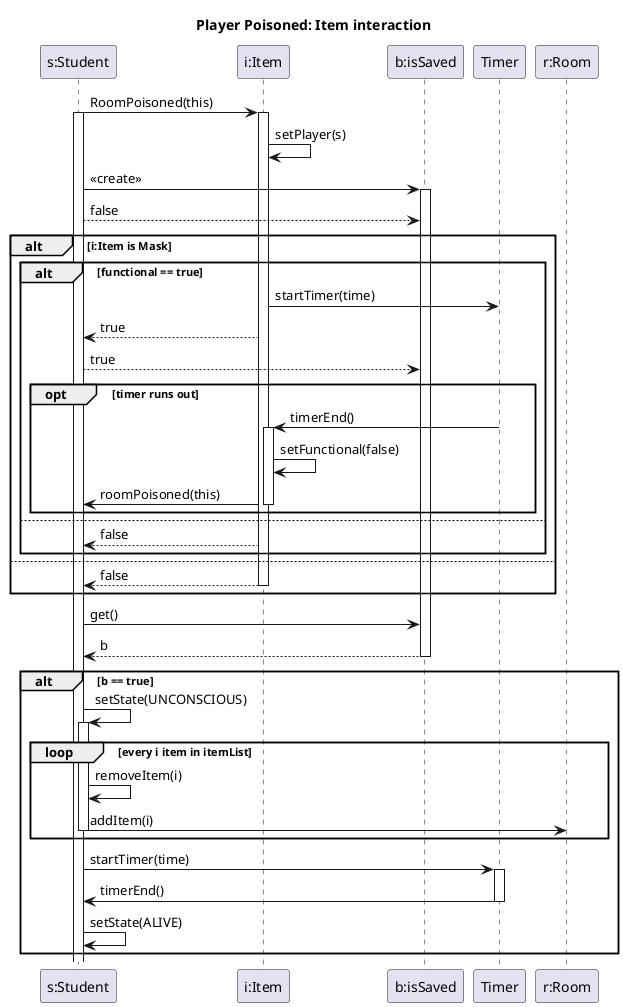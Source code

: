 @startuml player_poisoned_item_interaction

title Player Poisoned: Item interaction
participant "s:Student" as s
participant "i:Item" as i
participant "b:isSaved" as b

s -> i : RoomPoisoned(this)
activate i
activate s
i -> i : setPlayer(s)
s -> b : <<create>>
activate b
s --> b : false

alt i:Item is Mask
    alt functional == true
        i -> Timer : startTimer(time)
        i --> s : true
        s --> b : true
    opt timer runs out
        Timer -> i : timerEnd()
        activate i
        i -> i : setFunctional(false)
        i -> s : roomPoisoned(this)
        deactivate i
    end

    else
        i --> s : false
    end
else
    i --> s : false
    deactivate i
end

s -> b : get()
b --> s : b
deactivate b

alt b == true
    s -> s : setState(UNCONSCIOUS)
    activate s
    loop every i item in itemList
        s -> s : removeItem(i)
        s -> "r:Room" : addItem(i)
        deactivate s
    end
    s -> Timer : startTimer(time)
    activate Timer
    Timer -> s : timerEnd()
    deactivate Timer
    s -> s : setState(ALIVE)
end

@enduml

